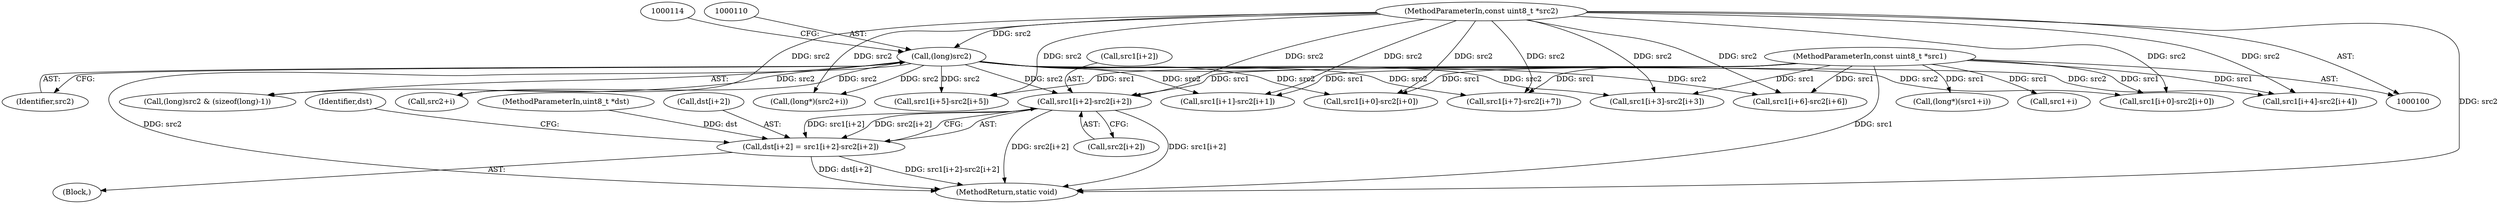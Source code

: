 digraph "0_FFmpeg_454a11a1c9c686c78aa97954306fb63453299760_0@pointer" {
"1000170" [label="(Call,src1[i+2]-src2[i+2])"];
"1000102" [label="(MethodParameterIn,const uint8_t *src1)"];
"1000109" [label="(Call,(long)src2)"];
"1000103" [label="(MethodParameterIn,const uint8_t *src2)"];
"1000164" [label="(Call,dst[i+2] = src1[i+2]-src2[i+2])"];
"1000183" [label="(Identifier,dst)"];
"1000103" [label="(MethodParameterIn,const uint8_t *src2)"];
"1000221" [label="(Call,src1[i+5]-src2[i+5])"];
"1000111" [label="(Identifier,src2)"];
"1000102" [label="(MethodParameterIn,const uint8_t *src1)"];
"1000153" [label="(Call,src1[i+1]-src2[i+1])"];
"1000101" [label="(MethodParameterIn,uint8_t *dst)"];
"1000171" [label="(Call,src1[i+2])"];
"1000136" [label="(Call,src1[i+0]-src2[i+0])"];
"1000255" [label="(Call,src1[i+7]-src2[i+7])"];
"1000176" [label="(Call,src2[i+2])"];
"1000165" [label="(Call,dst[i+2])"];
"1000187" [label="(Call,src1[i+3]-src2[i+3])"];
"1000345" [label="(MethodReturn,static void)"];
"1000109" [label="(Call,(long)src2)"];
"1000238" [label="(Call,src1[i+6]-src2[i+6])"];
"1000170" [label="(Call,src1[i+2]-src2[i+2])"];
"1000334" [label="(Call,src1[i+0]-src2[i+0])"];
"1000164" [label="(Call,dst[i+2] = src1[i+2]-src2[i+2])"];
"1000297" [label="(Call,src2+i)"];
"1000286" [label="(Call,(long*)(src1+i))"];
"1000108" [label="(Call,(long)src2 & (sizeof(long)-1))"];
"1000295" [label="(Call,(long*)(src2+i))"];
"1000129" [label="(Block,)"];
"1000204" [label="(Call,src1[i+4]-src2[i+4])"];
"1000288" [label="(Call,src1+i)"];
"1000170" -> "1000164"  [label="AST: "];
"1000170" -> "1000176"  [label="CFG: "];
"1000171" -> "1000170"  [label="AST: "];
"1000176" -> "1000170"  [label="AST: "];
"1000164" -> "1000170"  [label="CFG: "];
"1000170" -> "1000345"  [label="DDG: src2[i+2]"];
"1000170" -> "1000345"  [label="DDG: src1[i+2]"];
"1000170" -> "1000164"  [label="DDG: src1[i+2]"];
"1000170" -> "1000164"  [label="DDG: src2[i+2]"];
"1000102" -> "1000170"  [label="DDG: src1"];
"1000109" -> "1000170"  [label="DDG: src2"];
"1000103" -> "1000170"  [label="DDG: src2"];
"1000102" -> "1000100"  [label="AST: "];
"1000102" -> "1000345"  [label="DDG: src1"];
"1000102" -> "1000136"  [label="DDG: src1"];
"1000102" -> "1000153"  [label="DDG: src1"];
"1000102" -> "1000187"  [label="DDG: src1"];
"1000102" -> "1000204"  [label="DDG: src1"];
"1000102" -> "1000221"  [label="DDG: src1"];
"1000102" -> "1000238"  [label="DDG: src1"];
"1000102" -> "1000255"  [label="DDG: src1"];
"1000102" -> "1000286"  [label="DDG: src1"];
"1000102" -> "1000288"  [label="DDG: src1"];
"1000102" -> "1000334"  [label="DDG: src1"];
"1000109" -> "1000108"  [label="AST: "];
"1000109" -> "1000111"  [label="CFG: "];
"1000110" -> "1000109"  [label="AST: "];
"1000111" -> "1000109"  [label="AST: "];
"1000114" -> "1000109"  [label="CFG: "];
"1000109" -> "1000345"  [label="DDG: src2"];
"1000109" -> "1000108"  [label="DDG: src2"];
"1000103" -> "1000109"  [label="DDG: src2"];
"1000109" -> "1000136"  [label="DDG: src2"];
"1000109" -> "1000153"  [label="DDG: src2"];
"1000109" -> "1000187"  [label="DDG: src2"];
"1000109" -> "1000204"  [label="DDG: src2"];
"1000109" -> "1000221"  [label="DDG: src2"];
"1000109" -> "1000238"  [label="DDG: src2"];
"1000109" -> "1000255"  [label="DDG: src2"];
"1000109" -> "1000295"  [label="DDG: src2"];
"1000109" -> "1000297"  [label="DDG: src2"];
"1000109" -> "1000334"  [label="DDG: src2"];
"1000103" -> "1000100"  [label="AST: "];
"1000103" -> "1000345"  [label="DDG: src2"];
"1000103" -> "1000136"  [label="DDG: src2"];
"1000103" -> "1000153"  [label="DDG: src2"];
"1000103" -> "1000187"  [label="DDG: src2"];
"1000103" -> "1000204"  [label="DDG: src2"];
"1000103" -> "1000221"  [label="DDG: src2"];
"1000103" -> "1000238"  [label="DDG: src2"];
"1000103" -> "1000255"  [label="DDG: src2"];
"1000103" -> "1000295"  [label="DDG: src2"];
"1000103" -> "1000297"  [label="DDG: src2"];
"1000103" -> "1000334"  [label="DDG: src2"];
"1000164" -> "1000129"  [label="AST: "];
"1000165" -> "1000164"  [label="AST: "];
"1000183" -> "1000164"  [label="CFG: "];
"1000164" -> "1000345"  [label="DDG: src1[i+2]-src2[i+2]"];
"1000164" -> "1000345"  [label="DDG: dst[i+2]"];
"1000101" -> "1000164"  [label="DDG: dst"];
}
